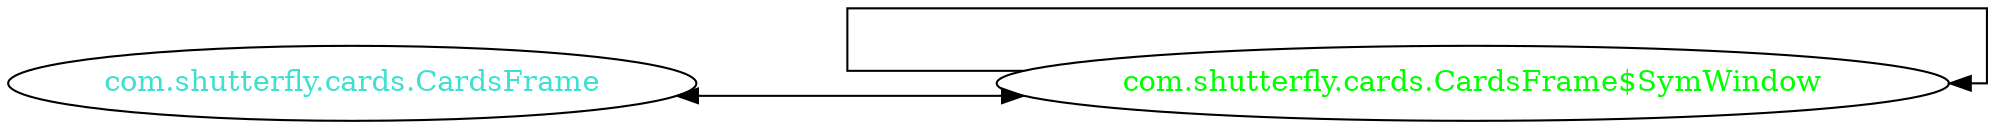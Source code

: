 digraph dependencyGraph {
 concentrate=true;
 ranksep="2.0";
 rankdir="LR"; 
 splines="ortho";
"com.shutterfly.cards.CardsFrame$SymWindow" [fontcolor="red"];
"com.shutterfly.cards.CardsFrame$SymWindow" [ fontcolor="green" ];
"com.shutterfly.cards.CardsFrame$SymWindow"->"com.shutterfly.cards.CardsFrame$SymWindow";
"com.shutterfly.cards.CardsFrame" [ fontcolor="turquoise" ];
"com.shutterfly.cards.CardsFrame"->"com.shutterfly.cards.CardsFrame$SymWindow" [dir=both];
}